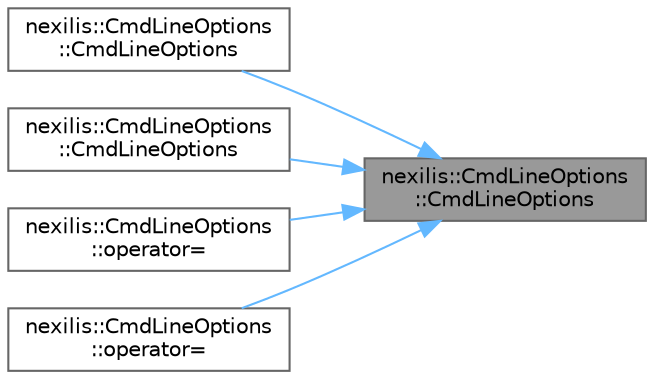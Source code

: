 digraph "nexilis::CmdLineOptions::CmdLineOptions"
{
 // LATEX_PDF_SIZE
  bgcolor="transparent";
  edge [fontname=Helvetica,fontsize=10,labelfontname=Helvetica,labelfontsize=10];
  node [fontname=Helvetica,fontsize=10,shape=box,height=0.2,width=0.4];
  rankdir="RL";
  Node1 [id="Node000001",label="nexilis::CmdLineOptions\l::CmdLineOptions",height=0.2,width=0.4,color="gray40", fillcolor="grey60", style="filled", fontcolor="black",tooltip="Constructor."];
  Node1 -> Node2 [id="edge1_Node000001_Node000002",dir="back",color="steelblue1",style="solid",tooltip=" "];
  Node2 [id="Node000002",label="nexilis::CmdLineOptions\l::CmdLineOptions",height=0.2,width=0.4,color="grey40", fillcolor="white", style="filled",URL="$d4/d26/classnexilis_1_1CmdLineOptions.html#a176d8117b38873e4b7c5526ce8c341dd",tooltip="Move Constructor."];
  Node1 -> Node3 [id="edge2_Node000001_Node000003",dir="back",color="steelblue1",style="solid",tooltip=" "];
  Node3 [id="Node000003",label="nexilis::CmdLineOptions\l::CmdLineOptions",height=0.2,width=0.4,color="grey40", fillcolor="white", style="filled",URL="$d4/d26/classnexilis_1_1CmdLineOptions.html#a60a62c6335b1cde5cbd1c85b632083aa",tooltip="Copy constructor."];
  Node1 -> Node4 [id="edge3_Node000001_Node000004",dir="back",color="steelblue1",style="solid",tooltip=" "];
  Node4 [id="Node000004",label="nexilis::CmdLineOptions\l::operator=",height=0.2,width=0.4,color="grey40", fillcolor="white", style="filled",URL="$d4/d26/classnexilis_1_1CmdLineOptions.html#a936f6f62a6bab8f93e6e95a89b3cdb03",tooltip="Move assignment operator."];
  Node1 -> Node5 [id="edge4_Node000001_Node000005",dir="back",color="steelblue1",style="solid",tooltip=" "];
  Node5 [id="Node000005",label="nexilis::CmdLineOptions\l::operator=",height=0.2,width=0.4,color="grey40", fillcolor="white", style="filled",URL="$d4/d26/classnexilis_1_1CmdLineOptions.html#acab6cffcb4fa254ce56578a65e24059e",tooltip="Copy assignment overload."];
}

